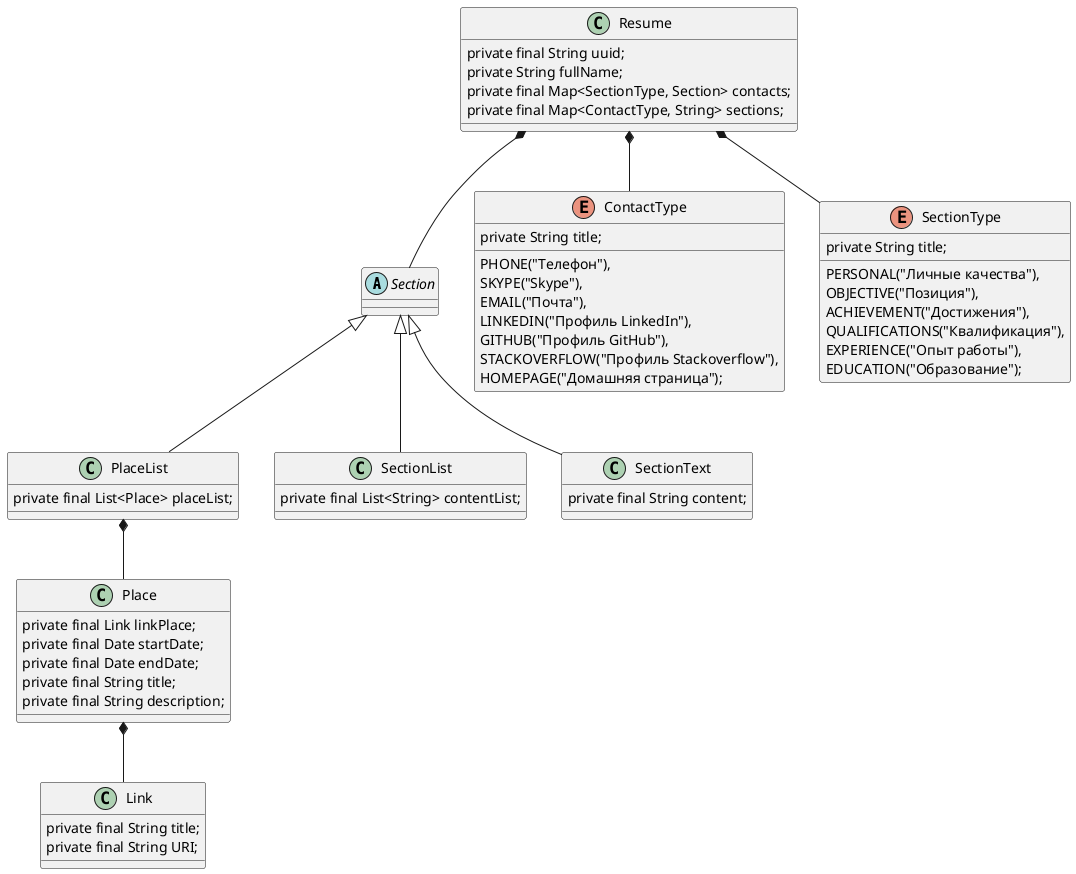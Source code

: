 @startuml

abstract class Section {
}


class Link {
    private final String title;
    private final String URI;
}

enum ContactType {
    PHONE("Телефон"),
    SKYPE("Skype"),
    EMAIL("Почта"),
    LINKEDIN("Профиль LinkedIn"),
    GITHUB("Профиль GitHub"),
    STACKOVERFLOW("Профиль Stackoverflow"),
    HOMEPAGE("Домашняя страница");

    private String title;
}

enum SectionType {
    PERSONAL("Личные качества"),
    OBJECTIVE("Позиция"),
    ACHIEVEMENT("Достижения"),
    QUALIFICATIONS("Квалификация"),
    EXPERIENCE("Опыт работы"),
    EDUCATION("Образование");

    private String title;
}

class Place {
    private final Link linkPlace;
    private final Date startDate;
    private final Date endDate;
    private final String title;
    private final String description;
    }

 class PlaceList extends Section {
        private final List<Place> placeList;
  }

  class Resume {
      private final String uuid;
      private String fullName;
      private final Map<SectionType, Section> contacts;
      private final Map<ContactType, String> sections;
      }

  class SectionList extends Section {
      private final List<String> contentList;
      }
 class SectionText extends Section {
          private final String content;
          }
 Resume *-- Section
 Resume *-- SectionType
 Resume *-- ContactType
 PlaceList *-- Place
 Place *-- Link
@enduml